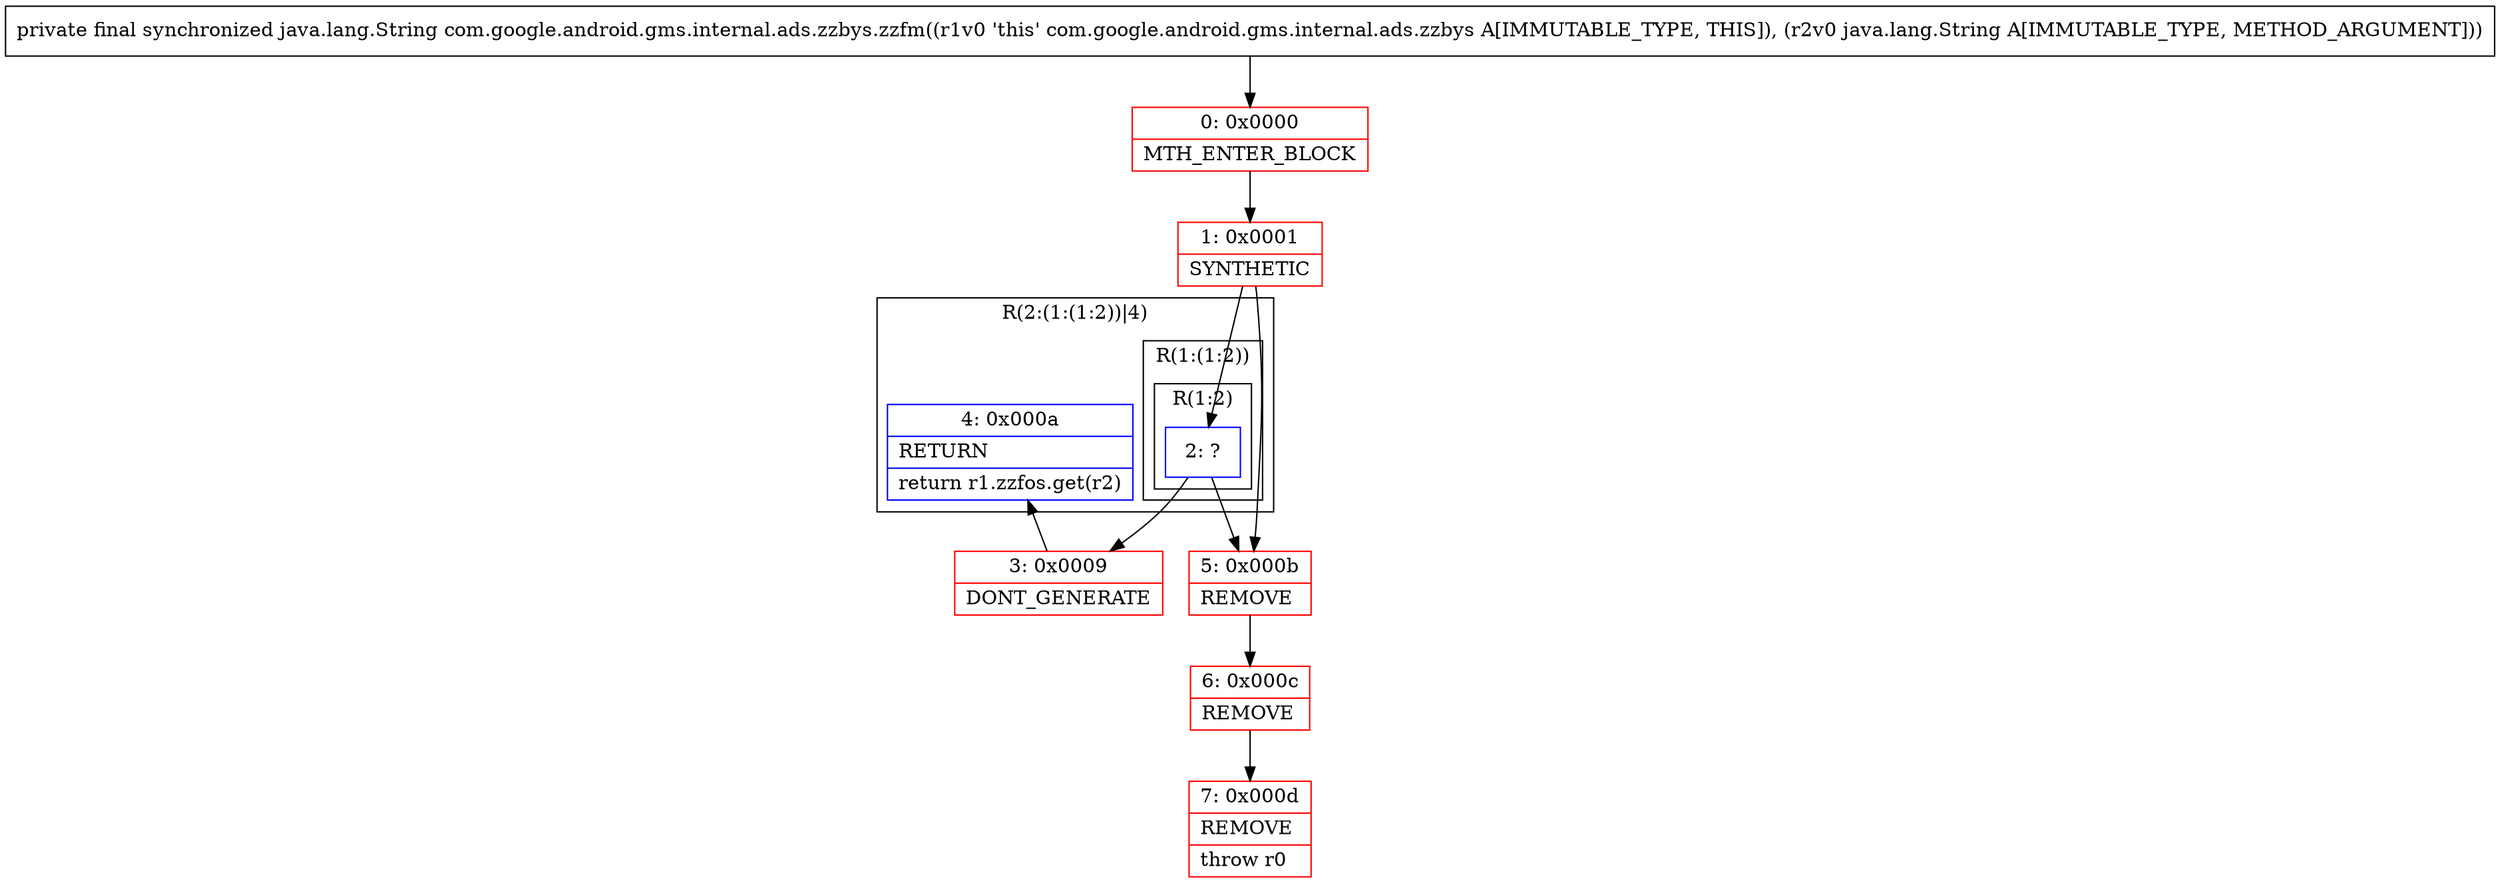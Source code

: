 digraph "CFG forcom.google.android.gms.internal.ads.zzbys.zzfm(Ljava\/lang\/String;)Ljava\/lang\/String;" {
subgraph cluster_Region_1164798918 {
label = "R(2:(1:(1:2))|4)";
node [shape=record,color=blue];
subgraph cluster_Region_2054349204 {
label = "R(1:(1:2))";
node [shape=record,color=blue];
subgraph cluster_Region_783837156 {
label = "R(1:2)";
node [shape=record,color=blue];
Node_2 [shape=record,label="{2\:\ ?}"];
}
}
Node_4 [shape=record,label="{4\:\ 0x000a|RETURN\l|return r1.zzfos.get(r2)\l}"];
}
Node_0 [shape=record,color=red,label="{0\:\ 0x0000|MTH_ENTER_BLOCK\l}"];
Node_1 [shape=record,color=red,label="{1\:\ 0x0001|SYNTHETIC\l}"];
Node_3 [shape=record,color=red,label="{3\:\ 0x0009|DONT_GENERATE\l}"];
Node_5 [shape=record,color=red,label="{5\:\ 0x000b|REMOVE\l}"];
Node_6 [shape=record,color=red,label="{6\:\ 0x000c|REMOVE\l}"];
Node_7 [shape=record,color=red,label="{7\:\ 0x000d|REMOVE\l|throw r0\l}"];
MethodNode[shape=record,label="{private final synchronized java.lang.String com.google.android.gms.internal.ads.zzbys.zzfm((r1v0 'this' com.google.android.gms.internal.ads.zzbys A[IMMUTABLE_TYPE, THIS]), (r2v0 java.lang.String A[IMMUTABLE_TYPE, METHOD_ARGUMENT])) }"];
MethodNode -> Node_0;
Node_2 -> Node_3;
Node_2 -> Node_5;
Node_0 -> Node_1;
Node_1 -> Node_2;
Node_1 -> Node_5;
Node_3 -> Node_4;
Node_5 -> Node_6;
Node_6 -> Node_7;
}

